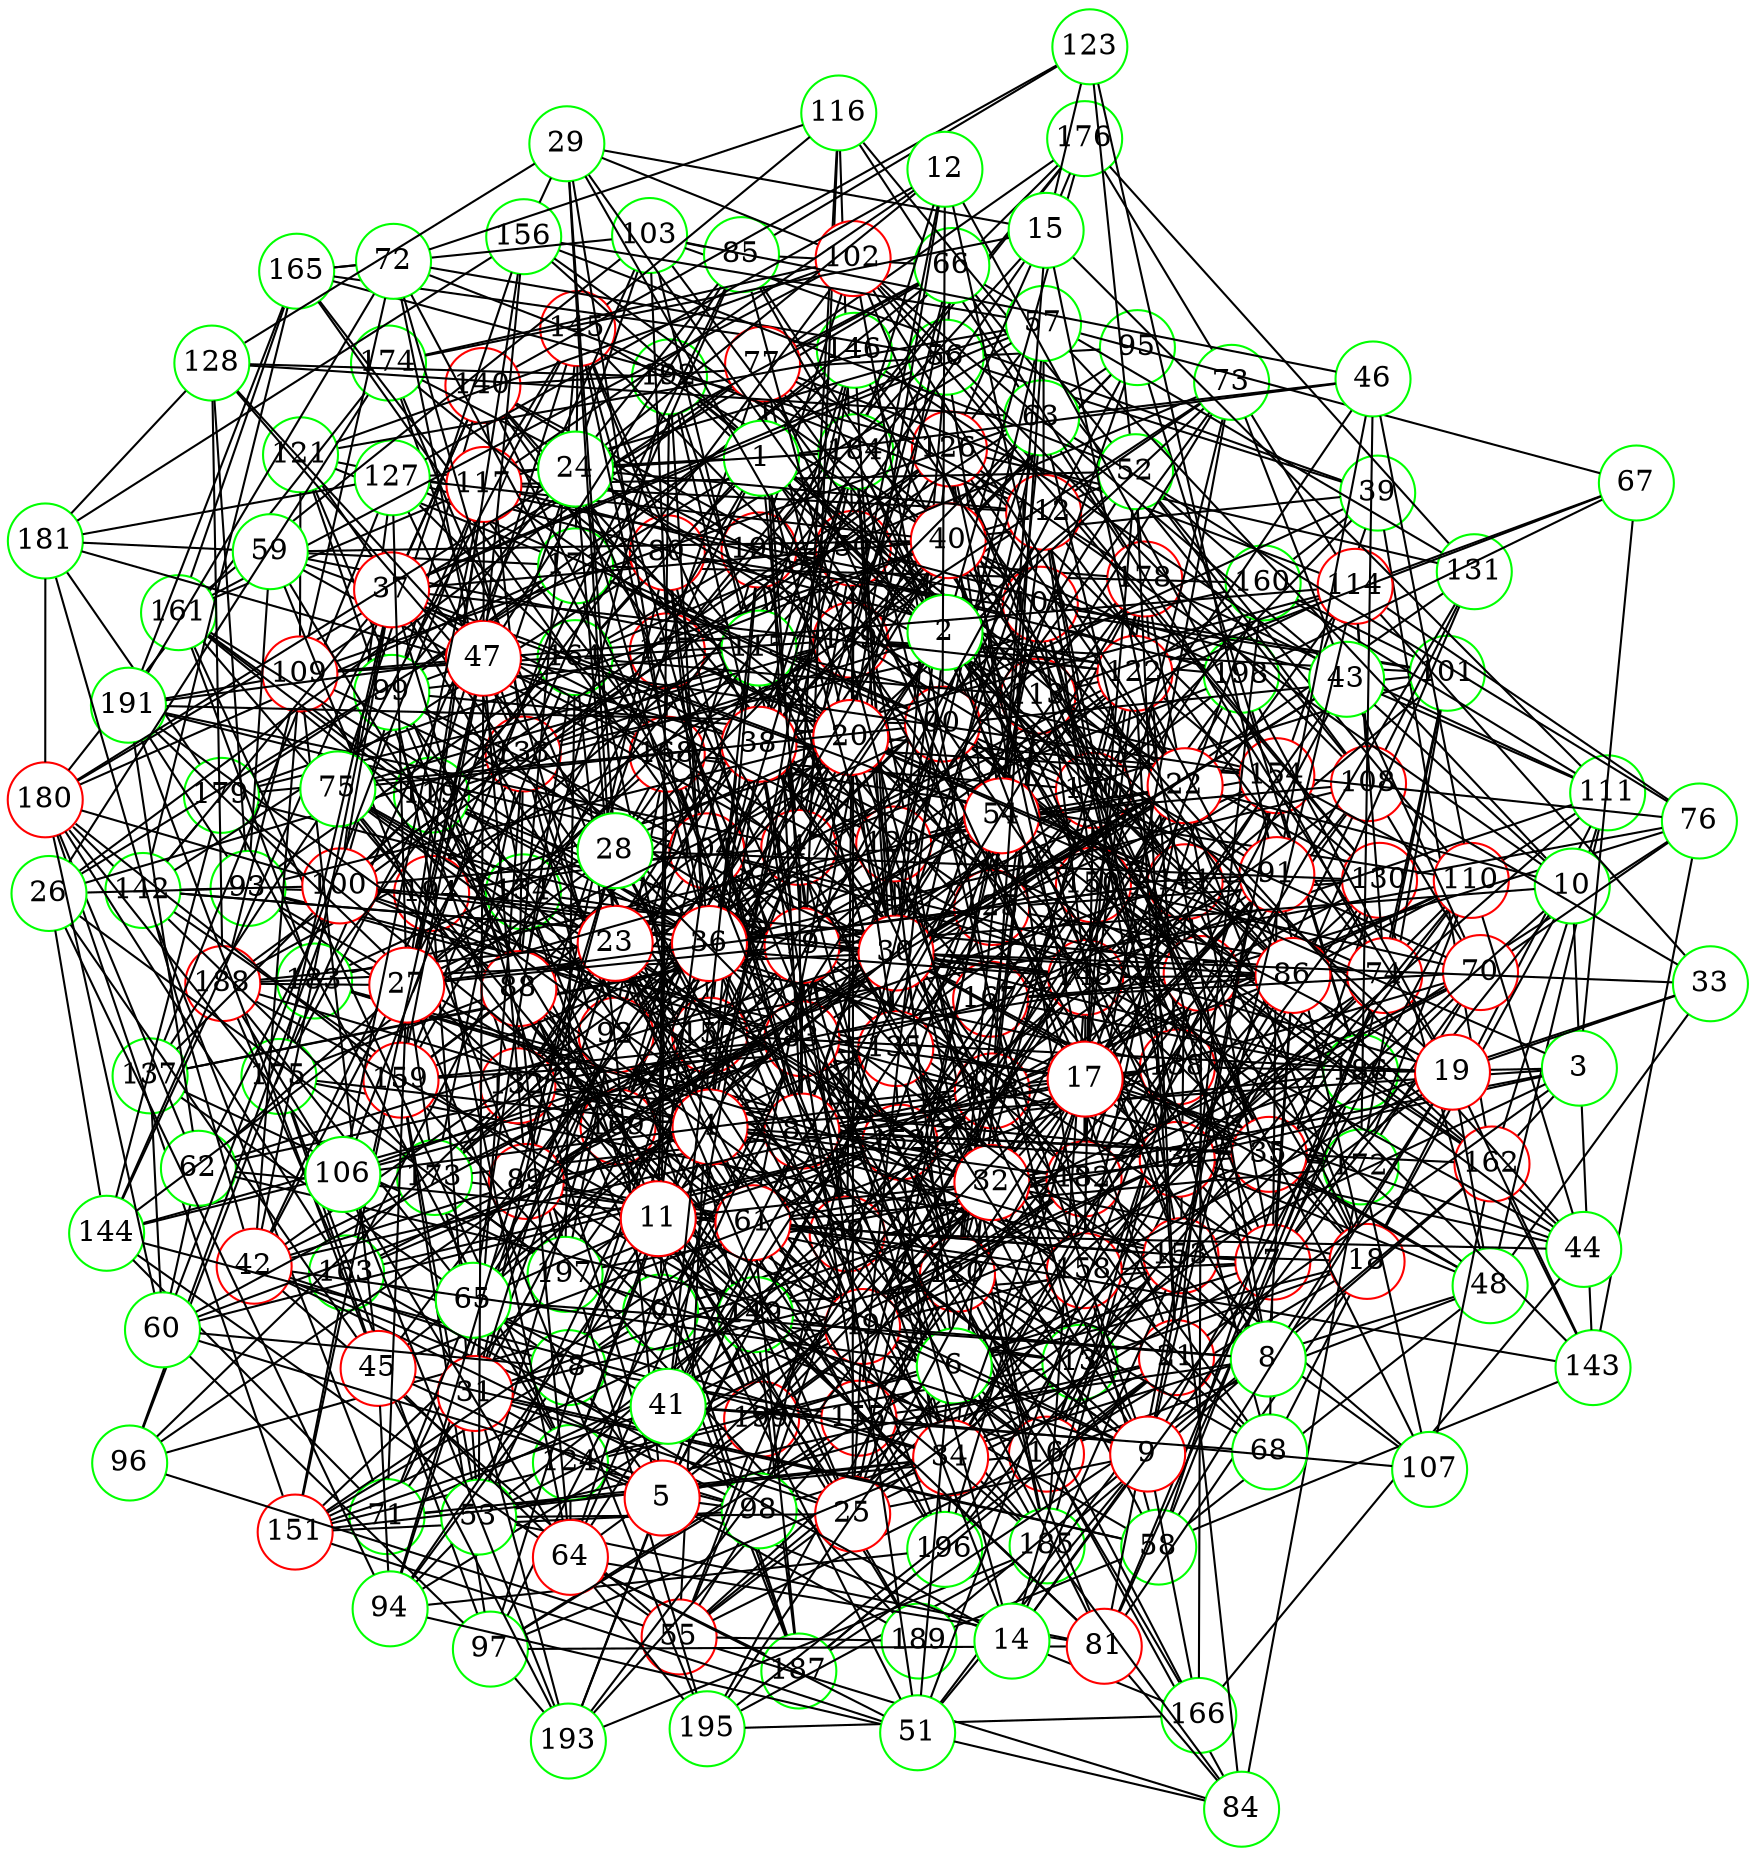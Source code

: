 graph {
graph ["layout"="fdp"]
node ["style"="filled","fillcolor"="white","fixedsize"="true","shape"="circle"]
"0" ["color"="green"]
"16" ["color"="red"]
"130" ["color"="red"]
"138" ["color"="red"]
"178" ["color"="red"]
"190" ["color"="red"]
"198" ["color"="green"]
"169" ["color"="red"]
"185" ["color"="green"]
"193" ["color"="green"]
"195" ["color"="green"]
"187" ["color"="green"]
"196" ["color"="green"]
"141" ["color"="red"]
"177" ["color"="red"]
"153" ["color"="red"]
"175" ["color"="green"]
"155" ["color"="red"]
"39" ["color"="green"]
"160" ["color"="green"]
"171" ["color"="green"]
"179" ["color"="green"]
"181" ["color"="green"]
"180" ["color"="red"]
"199" ["color"="red"]
"50" ["color"="red"]
"132" ["color"="red"]
"133" ["color"="red"]
"139" ["color"="red"]
"188" ["color"="red"]
"140" ["color"="red"]
"144" ["color"="green"]
"167" ["color"="red"]
"168" ["color"="red"]
"197" ["color"="green"]
"170" ["color"="red"]
"192" ["color"="green"]
"182" ["color"="red"]
"186" ["color"="green"]
"173" ["color"="green"]
"174" ["color"="green"]
"172" ["color"="green"]
"69" ["color"="red"]
"80" ["color"="red"]
"176" ["color"="green"]
"145" ["color"="red"]
"164" ["color"="green"]
"101" ["color"="green"]
"129" ["color"="red"]
"183" ["color"="green"]
"154" ["color"="red"]
"148" ["color"="red"]
"152" ["color"="red"]
"163" ["color"="green"]
"166" ["color"="green"]
"184" ["color"="green"]
"105" ["color"="red"]
"147" ["color"="red"]
"191" ["color"="green"]
"119" ["color"="green"]
"161" ["color"="green"]
"165" ["color"="green"]
"136" ["color"="red"]
"189" ["color"="green"]
"126" ["color"="red"]
"194" ["color"="red"]
"131" ["color"="green"]
"121" ["color"="green"]
"157" ["color"="red"]
"156" ["color"="green"]
"104" ["color"="red"]
"142" ["color"="green"]
"149" ["color"="green"]
"151" ["color"="red"]
"118" ["color"="red"]
"150" ["color"="red"]
"162" ["color"="red"]
"120" ["color"="red"]
"135" ["color"="red"]
"146" ["color"="green"]
"158" ["color"="red"]
"159" ["color"="red"]
"124" ["color"="green"]
"89" ["color"="red"]
"122" ["color"="red"]
"127" ["color"="green"]
"137" ["color"="green"]
"92" ["color"="red"]
"110" ["color"="red"]
"111" ["color"="green"]
"125" ["color"="red"]
"94" ["color"="green"]
"93" ["color"="green"]
"128" ["color"="green"]
"134" ["color"="green"]
"116" ["color"="green"]
"103" ["color"="green"]
"56" ["color"="green"]
"66" ["color"="green"]
"83" ["color"="red"]
"97" ["color"="green"]
"100" ["color"="red"]
"87" ["color"="red"]
"143" ["color"="green"]
"85" ["color"="green"]
"99" ["color"="green"]
"115" ["color"="green"]
"117" ["color"="red"]
"123" ["color"="green"]
"108" ["color"="red"]
"114" ["color"="red"]
"77" ["color"="red"]
"109" ["color"="red"]
"79" ["color"="red"]
"82" ["color"="red"]
"90" ["color"="red"]
"95" ["color"="green"]
"112" ["color"="red"]
"72" ["color"="green"]
"71" ["color"="green"]
"48" ["color"="green"]
"98" ["color"="green"]
"58" ["color"="green"]
"74" ["color"="red"]
"81" ["color"="red"]
"84" ["color"="green"]
"18" ["color"="red"]
"35" ["color"="red"]
"49" ["color"="red"]
"53" ["color"="green"]
"88" ["color"="red"]
"91" ["color"="red"]
"62" ["color"="green"]
"55" ["color"="red"]
"96" ["color"="green"]
"68" ["color"="green"]
"113" ["color"="red"]
"21" ["color"="red"]
"38" ["color"="red"]
"63" ["color"="green"]
"76" ["color"="green"]
"52" ["color"="green"]
"78" ["color"="green"]
"25" ["color"="red"]
"42" ["color"="red"]
"31" ["color"="red"]
"7" ["color"="red"]
"34" ["color"="red"]
"70" ["color"="red"]
"10" ["color"="green"]
"22" ["color"="red"]
"102" ["color"="red"]
"54" ["color"="red"]
"59" ["color"="green"]
"30" ["color"="red"]
"33" ["color"="green"]
"40" ["color"="red"]
"44" ["color"="green"]
"43" ["color"="green"]
"73" ["color"="green"]
"45" ["color"="red"]
"64" ["color"="red"]
"86" ["color"="red"]
"57" ["color"="green"]
"67" ["color"="green"]
"51" ["color"="green"]
"61" ["color"="red"]
"13" ["color"="green"]
"20" ["color"="red"]
"1" ["color"="green"]
"26" ["color"="green"]
"46" ["color"="green"]
"2" ["color"="green"]
"65" ["color"="green"]
"3" ["color"="green"]
"32" ["color"="red"]
"75" ["color"="green"]
"4" ["color"="red"]
"37" ["color"="red"]
"60" ["color"="green"]
"5" ["color"="red"]
"6" ["color"="green"]
"23" ["color"="red"]
"24" ["color"="green"]
"36" ["color"="red"]
"107" ["color"="green"]
"29" ["color"="green"]
"8" ["color"="green"]
"19" ["color"="red"]
"9" ["color"="red"]
"11" ["color"="red"]
"14" ["color"="green"]
"12" ["color"="green"]
"15" ["color"="green"]
"28" ["color"="green"]
"17" ["color"="red"]
"27" ["color"="red"]
"47" ["color"="red"]
"41" ["color"="green"]
"106" ["color"="green"]
"0" -- "16"
"0" -- "96"
"0" -- "113"
"0" -- "177"
"0" -- "7"
"0" -- "121"
"0" -- "137"
"0" -- "186"
"0" -- "187"
"0" -- "13"
"0" -- "78"
"16" -- "130"
"16" -- "39"
"16" -- "71"
"16" -- "168"
"16" -- "169"
"16" -- "108"
"16" -- "48"
"16" -- "18"
"16" -- "84"
"16" -- "21"
"16" -- "55"
"16" -- "152"
"16" -- "93"
"130" -- "138"
"130" -- "141"
"138" -- "178"
"138" -- "169"
"138" -- "185"
"178" -- "190"
"190" -- "198"
"169" -- "198"
"169" -- "185"
"169" -- "187"
"185" -- "193"
"185" -- "195"
"187" -- "196"
"141" -- "177"
"141" -- "153"
"153" -- "196"
"153" -- "175"
"153" -- "155"
"155" -- "193"
"39" -- "160"
"39" -- "50"
"39" -- "162"
"39" -- "103"
"39" -- "56"
"39" -- "170"
"160" -- "171"
"171" -- "179"
"171" -- "180"
"171" -- "181"
"171" -- "199"
"179" -- "181"
"180" -- "181"
"50" -- "132"
"50" -- "69"
"50" -- "134"
"50" -- "169"
"50" -- "139"
"50" -- "147"
"50" -- "116"
"50" -- "185"
"50" -- "190"
"132" -- "195"
"132" -- "133"
"132" -- "197"
"132" -- "172"
"133" -- "160"
"133" -- "199"
"133" -- "169"
"133" -- "139"
"133" -- "140"
"133" -- "173"
"133" -- "174"
"133" -- "182"
"139" -- "198"
"139" -- "179"
"139" -- "188"
"140" -- "144"
"140" -- "177"
"140" -- "167"
"140" -- "190"
"144" -- "179"
"144" -- "188"
"167" -- "168"
"167" -- "186"
"168" -- "197"
"168" -- "170"
"170" -- "192"
"170" -- "178"
"170" -- "182"
"182" -- "198"
"186" -- "198"
"173" -- "178"
"173" -- "180"
"173" -- "197"
"173" -- "186"
"174" -- "180"
"69" -- "173"
"69" -- "80"
"69" -- "147"
"69" -- "118"
"69" -- "150"
"69" -- "89"
"69" -- "93"
"69" -- "190"
"80" -- "176"
"80" -- "145"
"80" -- "177"
"80" -- "164"
"80" -- "101"
"80" -- "104"
"80" -- "136"
"80" -- "142"
"176" -- "177"
"176" -- "190"
"145" -- "171"
"164" -- "197"
"164" -- "190"
"101" -- "160"
"101" -- "129"
"101" -- "148"
"101" -- "105"
"101" -- "186"
"101" -- "139"
"101" -- "172"
"129" -- "160"
"129" -- "140"
"129" -- "175"
"129" -- "183"
"129" -- "185"
"129" -- "154"
"148" -- "199"
"148" -- "178"
"148" -- "182"
"148" -- "152"
"148" -- "185"
"148" -- "154"
"152" -- "160"
"152" -- "163"
"152" -- "196"
"152" -- "197"
"152" -- "166"
"152" -- "198"
"152" -- "183"
"152" -- "184"
"163" -- "177"
"163" -- "180"
"163" -- "167"
"163" -- "188"
"166" -- "195"
"105" -- "197"
"105" -- "138"
"105" -- "147"
"105" -- "148"
"105" -- "119"
"105" -- "184"
"105" -- "121"
"105" -- "156"
"147" -- "198"
"147" -- "173"
"147" -- "190"
"147" -- "191"
"119" -- "145"
"119" -- "161"
"119" -- "136"
"119" -- "189"
"119" -- "126"
"119" -- "175"
"161" -- "165"
"161" -- "183"
"161" -- "169"
"165" -- "168"
"165" -- "191"
"136" -- "197"
"136" -- "184"
"126" -- "129"
"126" -- "194"
"126" -- "131"
"126" -- "132"
"126" -- "165"
"126" -- "170"
"126" -- "147"
"126" -- "154"
"126" -- "188"
"131" -- "176"
"131" -- "153"
"121" -- "132"
"121" -- "171"
"121" -- "157"
"157" -- "192"
"157" -- "170"
"157" -- "172"
"157" -- "190"
"156" -- "181"
"104" -- "194"
"104" -- "132"
"104" -- "165"
"104" -- "140"
"104" -- "152"
"104" -- "153"
"104" -- "191"
"142" -- "179"
"142" -- "149"
"142" -- "165"
"149" -- "178"
"149" -- "151"
"149" -- "187"
"151" -- "194"
"151" -- "163"
"151" -- "180"
"151" -- "197"
"151" -- "199"
"118" -- "138"
"118" -- "150"
"118" -- "120"
"118" -- "124"
"150" -- "162"
"150" -- "197"
"150" -- "154"
"162" -- "170"
"162" -- "185"
"162" -- "189"
"120" -- "195"
"120" -- "135"
"120" -- "199"
"120" -- "139"
"120" -- "177"
"120" -- "178"
"120" -- "148"
"120" -- "155"
"120" -- "190"
"135" -- "170"
"135" -- "146"
"135" -- "149"
"135" -- "158"
"135" -- "190"
"135" -- "159"
"146" -- "164"
"146" -- "165"
"146" -- "150"
"158" -- "194"
"158" -- "170"
"159" -- "164"
"159" -- "170"
"159" -- "180"
"159" -- "189"
"124" -- "161"
"124" -- "147"
"124" -- "179"
"124" -- "166"
"89" -- "199"
"89" -- "169"
"89" -- "138"
"89" -- "120"
"89" -- "122"
"89" -- "92"
"89" -- "125"
"89" -- "94"
"122" -- "130"
"122" -- "139"
"122" -- "127"
"127" -- "133"
"127" -- "181"
"127" -- "168"
"127" -- "184"
"127" -- "137"
"127" -- "170"
"137" -- "150"
"92" -- "129"
"92" -- "196"
"92" -- "105"
"92" -- "139"
"92" -- "110"
"92" -- "190"
"110" -- "168"
"110" -- "172"
"110" -- "111"
"110" -- "118"
"110" -- "152"
"110" -- "154"
"110" -- "158"
"111" -- "160"
"111" -- "162"
"111" -- "178"
"111" -- "167"
"125" -- "130"
"125" -- "131"
"125" -- "137"
"125" -- "170"
"125" -- "141"
"125" -- "154"
"125" -- "126"
"125" -- "190"
"94" -- "196"
"94" -- "182"
"93" -- "128"
"93" -- "194"
"93" -- "164"
"93" -- "118"
"93" -- "135"
"93" -- "191"
"128" -- "192"
"128" -- "181"
"128" -- "188"
"134" -- "161"
"134" -- "148"
"134" -- "187"
"134" -- "172"
"116" -- "145"
"116" -- "178"
"116" -- "147"
"103" -- "161"
"103" -- "177"
"103" -- "194"
"103" -- "147"
"103" -- "165"
"103" -- "175"
"56" -- "66"
"56" -- "130"
"56" -- "134"
"56" -- "72"
"56" -- "140"
"56" -- "157"
"56" -- "158"
"56" -- "95"
"66" -- "83"
"66" -- "131"
"66" -- "147"
"66" -- "180"
"66" -- "85"
"66" -- "171"
"66" -- "108"
"66" -- "77"
"83" -- "97"
"83" -- "163"
"83" -- "100"
"83" -- "132"
"83" -- "166"
"83" -- "169"
"83" -- "144"
"83" -- "178"
"83" -- "116"
"83" -- "87"
"83" -- "159"
"97" -- "193"
"97" -- "155"
"97" -- "159"
"97" -- "175"
"100" -- "164"
"100" -- "133"
"100" -- "137"
"100" -- "140"
"100" -- "142"
"100" -- "177"
"100" -- "147"
"100" -- "148"
"100" -- "180"
"100" -- "119"
"100" -- "157"
"100" -- "127"
"87" -- "130"
"87" -- "162"
"87" -- "164"
"87" -- "166"
"87" -- "104"
"87" -- "143"
"87" -- "145"
"87" -- "118"
"143" -- "162"
"143" -- "189"
"85" -- "194"
"85" -- "99"
"85" -- "133"
"85" -- "150"
"85" -- "103"
"85" -- "170"
"85" -- "123"
"99" -- "146"
"99" -- "115"
"99" -- "117"
"99" -- "104"
"99" -- "154"
"115" -- "192"
"115" -- "146"
"115" -- "119"
"115" -- "169"
"115" -- "154"
"117" -- "161"
"117" -- "198"
"117" -- "145"
"117" -- "159"
"123" -- "178"
"123" -- "140"
"108" -- "131"
"108" -- "114"
"108" -- "182"
"108" -- "155"
"114" -- "176"
"114" -- "147"
"114" -- "118"
"77" -- "132"
"77" -- "109"
"77" -- "79"
"77" -- "112"
"77" -- "176"
"77" -- "82"
"77" -- "114"
"77" -- "87"
"77" -- "184"
"109" -- "149"
"109" -- "167"
"109" -- "121"
"109" -- "139"
"109" -- "188"
"109" -- "191"
"79" -- "192"
"79" -- "99"
"79" -- "142"
"79" -- "82"
"79" -- "147"
"79" -- "179"
"79" -- "148"
"79" -- "119"
"82" -- "193"
"82" -- "162"
"82" -- "168"
"82" -- "145"
"82" -- "177"
"82" -- "147"
"82" -- "118"
"82" -- "182"
"82" -- "183"
"82" -- "90"
"82" -- "158"
"90" -- "162"
"90" -- "194"
"90" -- "101"
"90" -- "138"
"90" -- "171"
"90" -- "186"
"90" -- "95"
"90" -- "191"
"95" -- "133"
"95" -- "135"
"95" -- "186"
"95" -- "139"
"112" -- "136"
"112" -- "139"
"112" -- "178"
"112" -- "117"
"112" -- "150"
"112" -- "153"
"112" -- "125"
"72" -- "112"
"72" -- "116"
"72" -- "165"
"72" -- "134"
"72" -- "104"
"72" -- "92"
"72" -- "109"
"72" -- "191"
"71" -- "144"
"71" -- "136"
"71" -- "92"
"71" -- "142"
"48" -- "98"
"48" -- "130"
"48" -- "167"
"48" -- "136"
"48" -- "58"
"48" -- "111"
"98" -- "151"
"98" -- "124"
"58" -- "130"
"58" -- "147"
"58" -- "89"
"58" -- "74"
"58" -- "158"
"74" -- "112"
"74" -- "81"
"74" -- "114"
"74" -- "100"
"74" -- "101"
"74" -- "182"
"74" -- "136"
"74" -- "125"
"81" -- "97"
"81" -- "84"
"81" -- "149"
"81" -- "104"
"81" -- "152"
"81" -- "154"
"81" -- "186"
"84" -- "153"
"84" -- "185"
"84" -- "172"
"18" -- "35"
"18" -- "68"
"18" -- "132"
"18" -- "141"
"18" -- "111"
"18" -- "81"
"18" -- "113"
"18" -- "153"
"18" -- "90"
"18" -- "122"
"18" -- "91"
"18" -- "124"
"35" -- "104"
"35" -- "170"
"35" -- "172"
"35" -- "110"
"35" -- "49"
"35" -- "82"
"35" -- "115"
"35" -- "55"
"35" -- "126"
"49" -- "198"
"49" -- "177"
"49" -- "53"
"49" -- "182"
"49" -- "88"
"49" -- "185"
"49" -- "91"
"49" -- "92"
"49" -- "62"
"49" -- "158"
"53" -- "81"
"53" -- "194"
"53" -- "69"
"53" -- "92"
"53" -- "157"
"53" -- "94"
"53" -- "159"
"88" -- "192"
"88" -- "99"
"88" -- "145"
"88" -- "122"
"88" -- "189"
"88" -- "95"
"88" -- "159"
"88" -- "191"
"91" -- "192"
"91" -- "167"
"91" -- "199"
"91" -- "150"
"91" -- "152"
"91" -- "123"
"62" -- "100"
"62" -- "180"
"62" -- "167"
"62" -- "168"
"62" -- "191"
"55" -- "96"
"55" -- "98"
"55" -- "69"
"55" -- "199"
"55" -- "144"
"55" -- "84"
"55" -- "153"
"55" -- "157"
"55" -- "189"
"55" -- "158"
"96" -- "100"
"96" -- "132"
"96" -- "183"
"96" -- "169"
"68" -- "83"
"68" -- "120"
"68" -- "105"
"68" -- "79"
"113" -- "130"
"113" -- "164"
"113" -- "196"
"113" -- "141"
"113" -- "174"
"113" -- "114"
"113" -- "118"
"113" -- "120"
"113" -- "122"
"113" -- "156"
"21" -- "160"
"21" -- "195"
"21" -- "38"
"21" -- "52"
"21" -- "53"
"21" -- "120"
"21" -- "25"
"21" -- "90"
"21" -- "122"
"21" -- "187"
"38" -- "68"
"38" -- "69"
"38" -- "169"
"38" -- "145"
"38" -- "114"
"38" -- "146"
"38" -- "179"
"38" -- "181"
"38" -- "184"
"38" -- "154"
"38" -- "155"
"38" -- "125"
"38" -- "63"
"63" -- "128"
"63" -- "82"
"63" -- "135"
"63" -- "76"
"63" -- "109"
"63" -- "125"
"76" -- "114"
"76" -- "130"
"76" -- "87"
"76" -- "136"
"76" -- "154"
"76" -- "143"
"52" -- "112"
"52" -- "160"
"52" -- "116"
"52" -- "117"
"52" -- "108"
"52" -- "156"
"52" -- "78"
"52" -- "110"
"78" -- "151"
"78" -- "137"
"78" -- "155"
"78" -- "108"
"78" -- "94"
"25" -- "105"
"25" -- "42"
"25" -- "49"
"25" -- "50"
"25" -- "53"
"25" -- "122"
"25" -- "92"
"25" -- "31"
"42" -- "98"
"42" -- "194"
"42" -- "133"
"42" -- "109"
"42" -- "173"
"42" -- "78"
"42" -- "181"
"42" -- "55"
"42" -- "89"
"31" -- "80"
"31" -- "193"
"31" -- "115"
"31" -- "133"
"31" -- "182"
"31" -- "71"
"31" -- "120"
"31" -- "169"
"31" -- "58"
"7" -- "34"
"7" -- "68"
"7" -- "70"
"7" -- "199"
"7" -- "136"
"7" -- "10"
"7" -- "74"
"7" -- "139"
"7" -- "110"
"7" -- "79"
"7" -- "113"
"7" -- "178"
"7" -- "51"
"7" -- "86"
"7" -- "153"
"7" -- "91"
"7" -- "61"
"7" -- "158"
"34" -- "97"
"34" -- "130"
"34" -- "131"
"34" -- "163"
"34" -- "71"
"34" -- "79"
"34" -- "144"
"34" -- "83"
"34" -- "151"
"34" -- "91"
"70" -- "149"
"70" -- "150"
"70" -- "182"
"70" -- "167"
"70" -- "152"
"70" -- "171"
"70" -- "76"
"70" -- "108"
"70" -- "172"
"10" -- "18"
"10" -- "35"
"10" -- "22"
"10" -- "57"
"10" -- "43"
"10" -- "126"
"10" -- "79"
"10" -- "143"
"22" -- "192"
"22" -- "129"
"22" -- "102"
"22" -- "199"
"22" -- "169"
"22" -- "79"
"22" -- "49"
"22" -- "83"
"22" -- "54"
"22" -- "30"
"22" -- "126"
"22" -- "158"
"102" -- "113"
"102" -- "161"
"102" -- "130"
"102" -- "167"
"102" -- "183"
"102" -- "121"
"102" -- "108"
"102" -- "174"
"102" -- "190"
"54" -- "98"
"54" -- "108"
"54" -- "87"
"54" -- "120"
"54" -- "59"
"54" -- "155"
"54" -- "92"
"54" -- "126"
"59" -- "115"
"59" -- "147"
"59" -- "89"
"59" -- "169"
"59" -- "93"
"30" -- "33"
"30" -- "129"
"30" -- "194"
"30" -- "40"
"30" -- "43"
"30" -- "45"
"30" -- "77"
"30" -- "173"
"30" -- "142"
"30" -- "48"
"30" -- "112"
"30" -- "86"
"30" -- "56"
"30" -- "184"
"30" -- "89"
"30" -- "186"
"30" -- "188"
"30" -- "62"
"30" -- "158"
"33" -- "48"
"33" -- "114"
"33" -- "136"
"33" -- "108"
"40" -- "198"
"40" -- "44"
"40" -- "141"
"40" -- "112"
"40" -- "145"
"40" -- "177"
"40" -- "179"
"40" -- "89"
"40" -- "153"
"40" -- "59"
"40" -- "127"
"44" -- "162"
"44" -- "148"
"44" -- "69"
"44" -- "150"
"44" -- "166"
"44" -- "136"
"44" -- "110"
"43" -- "50"
"43" -- "146"
"43" -- "70"
"43" -- "102"
"43" -- "182"
"43" -- "73"
"43" -- "169"
"43" -- "111"
"73" -- "112"
"73" -- "113"
"73" -- "129"
"73" -- "148"
"73" -- "164"
"73" -- "182"
"73" -- "168"
"45" -- "64"
"45" -- "193"
"45" -- "58"
"45" -- "138"
"45" -- "109"
"45" -- "94"
"45" -- "175"
"45" -- "191"
"64" -- "99"
"64" -- "195"
"64" -- "81"
"64" -- "83"
"64" -- "182"
"64" -- "88"
"64" -- "187"
"64" -- "124"
"64" -- "188"
"64" -- "125"
"86" -- "196"
"86" -- "167"
"86" -- "110"
"86" -- "113"
"86" -- "146"
"86" -- "148"
"86" -- "87"
"86" -- "122"
"57" -- "80"
"57" -- "112"
"57" -- "98"
"57" -- "67"
"57" -- "117"
"57" -- "118"
"57" -- "121"
"57" -- "156"
"57" -- "126"
"67" -- "114"
"67" -- "198"
"67" -- "122"
"51" -- "64"
"51" -- "84"
"51" -- "87"
"51" -- "151"
"51" -- "120"
"51" -- "94"
"51" -- "79"
"61" -- "99"
"61" -- "172"
"61" -- "174"
"61" -- "143"
"61" -- "178"
"61" -- "179"
"61" -- "151"
"61" -- "152"
"61" -- "153"
"61" -- "155"
"61" -- "187"
"61" -- "62"
"61" -- "158"
"13" -- "16"
"13" -- "18"
"13" -- "194"
"13" -- "83"
"13" -- "20"
"13" -- "149"
"13" -- "70"
"13" -- "199"
"13" -- "184"
"13" -- "110"
"20" -- "39"
"20" -- "135"
"20" -- "73"
"20" -- "74"
"20" -- "45"
"20" -- "141"
"20" -- "173"
"20" -- "78"
"20" -- "174"
"20" -- "48"
"20" -- "177"
"20" -- "117"
"20" -- "183"
"20" -- "61"
"20" -- "93"
"20" -- "159"
"1" -- "177"
"1" -- "147"
"1" -- "86"
"1" -- "26"
"1" -- "138"
"1" -- "141"
"1" -- "30"
"1" -- "46"
"1" -- "159"
"26" -- "144"
"26" -- "133"
"26" -- "197"
"26" -- "45"
"26" -- "77"
"26" -- "93"
"26" -- "94"
"26" -- "174"
"46" -- "103"
"46" -- "170"
"46" -- "91"
"46" -- "172"
"46" -- "110"
"46" -- "63"
"2" -- "176"
"2" -- "65"
"2" -- "35"
"2" -- "52"
"2" -- "103"
"2" -- "153"
"2" -- "169"
"2" -- "155"
"2" -- "140"
"65" -- "164"
"65" -- "71"
"65" -- "170"
"65" -- "92"
"65" -- "124"
"65" -- "188"
"65" -- "173"
"3" -- "32"
"3" -- "162"
"3" -- "67"
"3" -- "4"
"3" -- "21"
"3" -- "54"
"3" -- "182"
"3" -- "153"
"3" -- "186"
"32" -- "49"
"32" -- "177"
"32" -- "193"
"32" -- "35"
"32" -- "85"
"32" -- "134"
"32" -- "183"
"32" -- "43"
"32" -- "75"
"32" -- "61"
"75" -- "145"
"75" -- "82"
"75" -- "134"
"75" -- "137"
"75" -- "90"
"75" -- "139"
"75" -- "155"
"75" -- "156"
"75" -- "157"
"4" -- "64"
"4" -- "37"
"4" -- "38"
"4" -- "136"
"4" -- "175"
"4" -- "16"
"4" -- "182"
"4" -- "184"
"4" -- "153"
"4" -- "60"
"4" -- "188"
"4" -- "190"
"37" -- "129"
"37" -- "100"
"37" -- "40"
"37" -- "168"
"37" -- "42"
"37" -- "140"
"37" -- "142"
"37" -- "175"
"37" -- "54"
"37" -- "56"
"37" -- "57"
"37" -- "122"
"60" -- "97"
"60" -- "98"
"60" -- "180"
"60" -- "117"
"60" -- "152"
"60" -- "137"
"60" -- "157"
"60" -- "62"
"60" -- "78"
"5" -- "193"
"5" -- "98"
"5" -- "164"
"5" -- "37"
"5" -- "135"
"5" -- "199"
"5" -- "45"
"5" -- "78"
"5" -- "21"
"5" -- "149"
"5" -- "91"
"5" -- "189"
"5" -- "31"
"6" -- "97"
"6" -- "129"
"6" -- "195"
"6" -- "86"
"6" -- "23"
"6" -- "24"
"6" -- "42"
"6" -- "111"
"23" -- "161"
"23" -- "196"
"23" -- "138"
"23" -- "49"
"23" -- "148"
"23" -- "24"
"23" -- "88"
"23" -- "152"
"23" -- "25"
"23" -- "188"
"23" -- "29"
"23" -- "61"
"23" -- "31"
"24" -- "112"
"24" -- "66"
"24" -- "36"
"24" -- "180"
"24" -- "184"
"24" -- "170"
"24" -- "91"
"36" -- "128"
"36" -- "97"
"36" -- "161"
"36" -- "196"
"36" -- "69"
"36" -- "197"
"36" -- "38"
"36" -- "40"
"36" -- "42"
"36" -- "107"
"36" -- "108"
"36" -- "80"
"36" -- "145"
"36" -- "119"
"36" -- "184"
"36" -- "185"
"36" -- "125"
"107" -- "162"
"107" -- "153"
"107" -- "170"
"107" -- "155"
"107" -- "172"
"29" -- "128"
"29" -- "50"
"29" -- "102"
"29" -- "168"
"29" -- "139"
"29" -- "156"
"8" -- "49"
"8" -- "65"
"8" -- "19"
"8" -- "86"
"8" -- "182"
"8" -- "139"
"8" -- "155"
"8" -- "187"
"8" -- "141"
"8" -- "63"
"19" -- "33"
"19" -- "66"
"19" -- "198"
"19" -- "104"
"19" -- "138"
"19" -- "143"
"19" -- "48"
"19" -- "113"
"19" -- "150"
"19" -- "25"
"19" -- "58"
"19" -- "157"
"19" -- "158"
"9" -- "69"
"9" -- "197"
"9" -- "166"
"9" -- "135"
"9" -- "167"
"9" -- "11"
"9" -- "14"
"9" -- "49"
"9" -- "82"
"9" -- "114"
"9" -- "51"
"9" -- "115"
"9" -- "88"
"9" -- "25"
"9" -- "154"
"9" -- "186"
"11" -- "32"
"11" -- "192"
"11" -- "65"
"11" -- "134"
"11" -- "199"
"11" -- "104"
"11" -- "168"
"11" -- "75"
"11" -- "112"
"11" -- "81"
"11" -- "51"
"11" -- "86"
"11" -- "88"
"11" -- "152"
"11" -- "25"
"11" -- "185"
"11" -- "124"
"11" -- "188"
"11" -- "94"
"11" -- "191"
"14" -- "147"
"14" -- "163"
"14" -- "87"
"14" -- "168"
"14" -- "153"
"14" -- "172"
"12" -- "20"
"12" -- "117"
"12" -- "24"
"12" -- "184"
"12" -- "105"
"12" -- "74"
"12" -- "90"
"12" -- "139"
"12" -- "127"
"15" -- "176"
"15" -- "177"
"15" -- "54"
"15" -- "87"
"15" -- "123"
"15" -- "28"
"15" -- "29"
"15" -- "126"
"15" -- "174"
"15" -- "111"
"28" -- "144"
"28" -- "49"
"28" -- "34"
"28" -- "130"
"28" -- "152"
"28" -- "168"
"28" -- "89"
"28" -- "29"
"28" -- "94"
"28" -- "63"
"17" -- "160"
"17" -- "34"
"17" -- "196"
"17" -- "135"
"17" -- "136"
"17" -- "42"
"17" -- "44"
"17" -- "77"
"17" -- "83"
"17" -- "52"
"17" -- "120"
"17" -- "25"
"17" -- "122"
"17" -- "154"
"17" -- "126"
"27" -- "194"
"27" -- "195"
"27" -- "134"
"27" -- "71"
"27" -- "141"
"27" -- "173"
"27" -- "47"
"27" -- "79"
"27" -- "54"
"27" -- "90"
"27" -- "156"
"27" -- "188"
"27" -- "127"
"47" -- "128"
"47" -- "99"
"47" -- "163"
"47" -- "109"
"47" -- "114"
"47" -- "148"
"47" -- "53"
"47" -- "85"
"47" -- "117"
"47" -- "89"
"47" -- "154"
"47" -- "156"
"47" -- "159"
"47" -- "191"
"41" -- "65"
"41" -- "82"
"41" -- "146"
"41" -- "68"
"41" -- "54"
"41" -- "118"
"41" -- "151"
"41" -- "136"
"41" -- "155"
"41" -- "190"
"106" -- "144"
"106" -- "193"
"106" -- "148"
"106" -- "180"
"106" -- "117"
"106" -- "118"
"106" -- "171"
"106" -- "141"
}